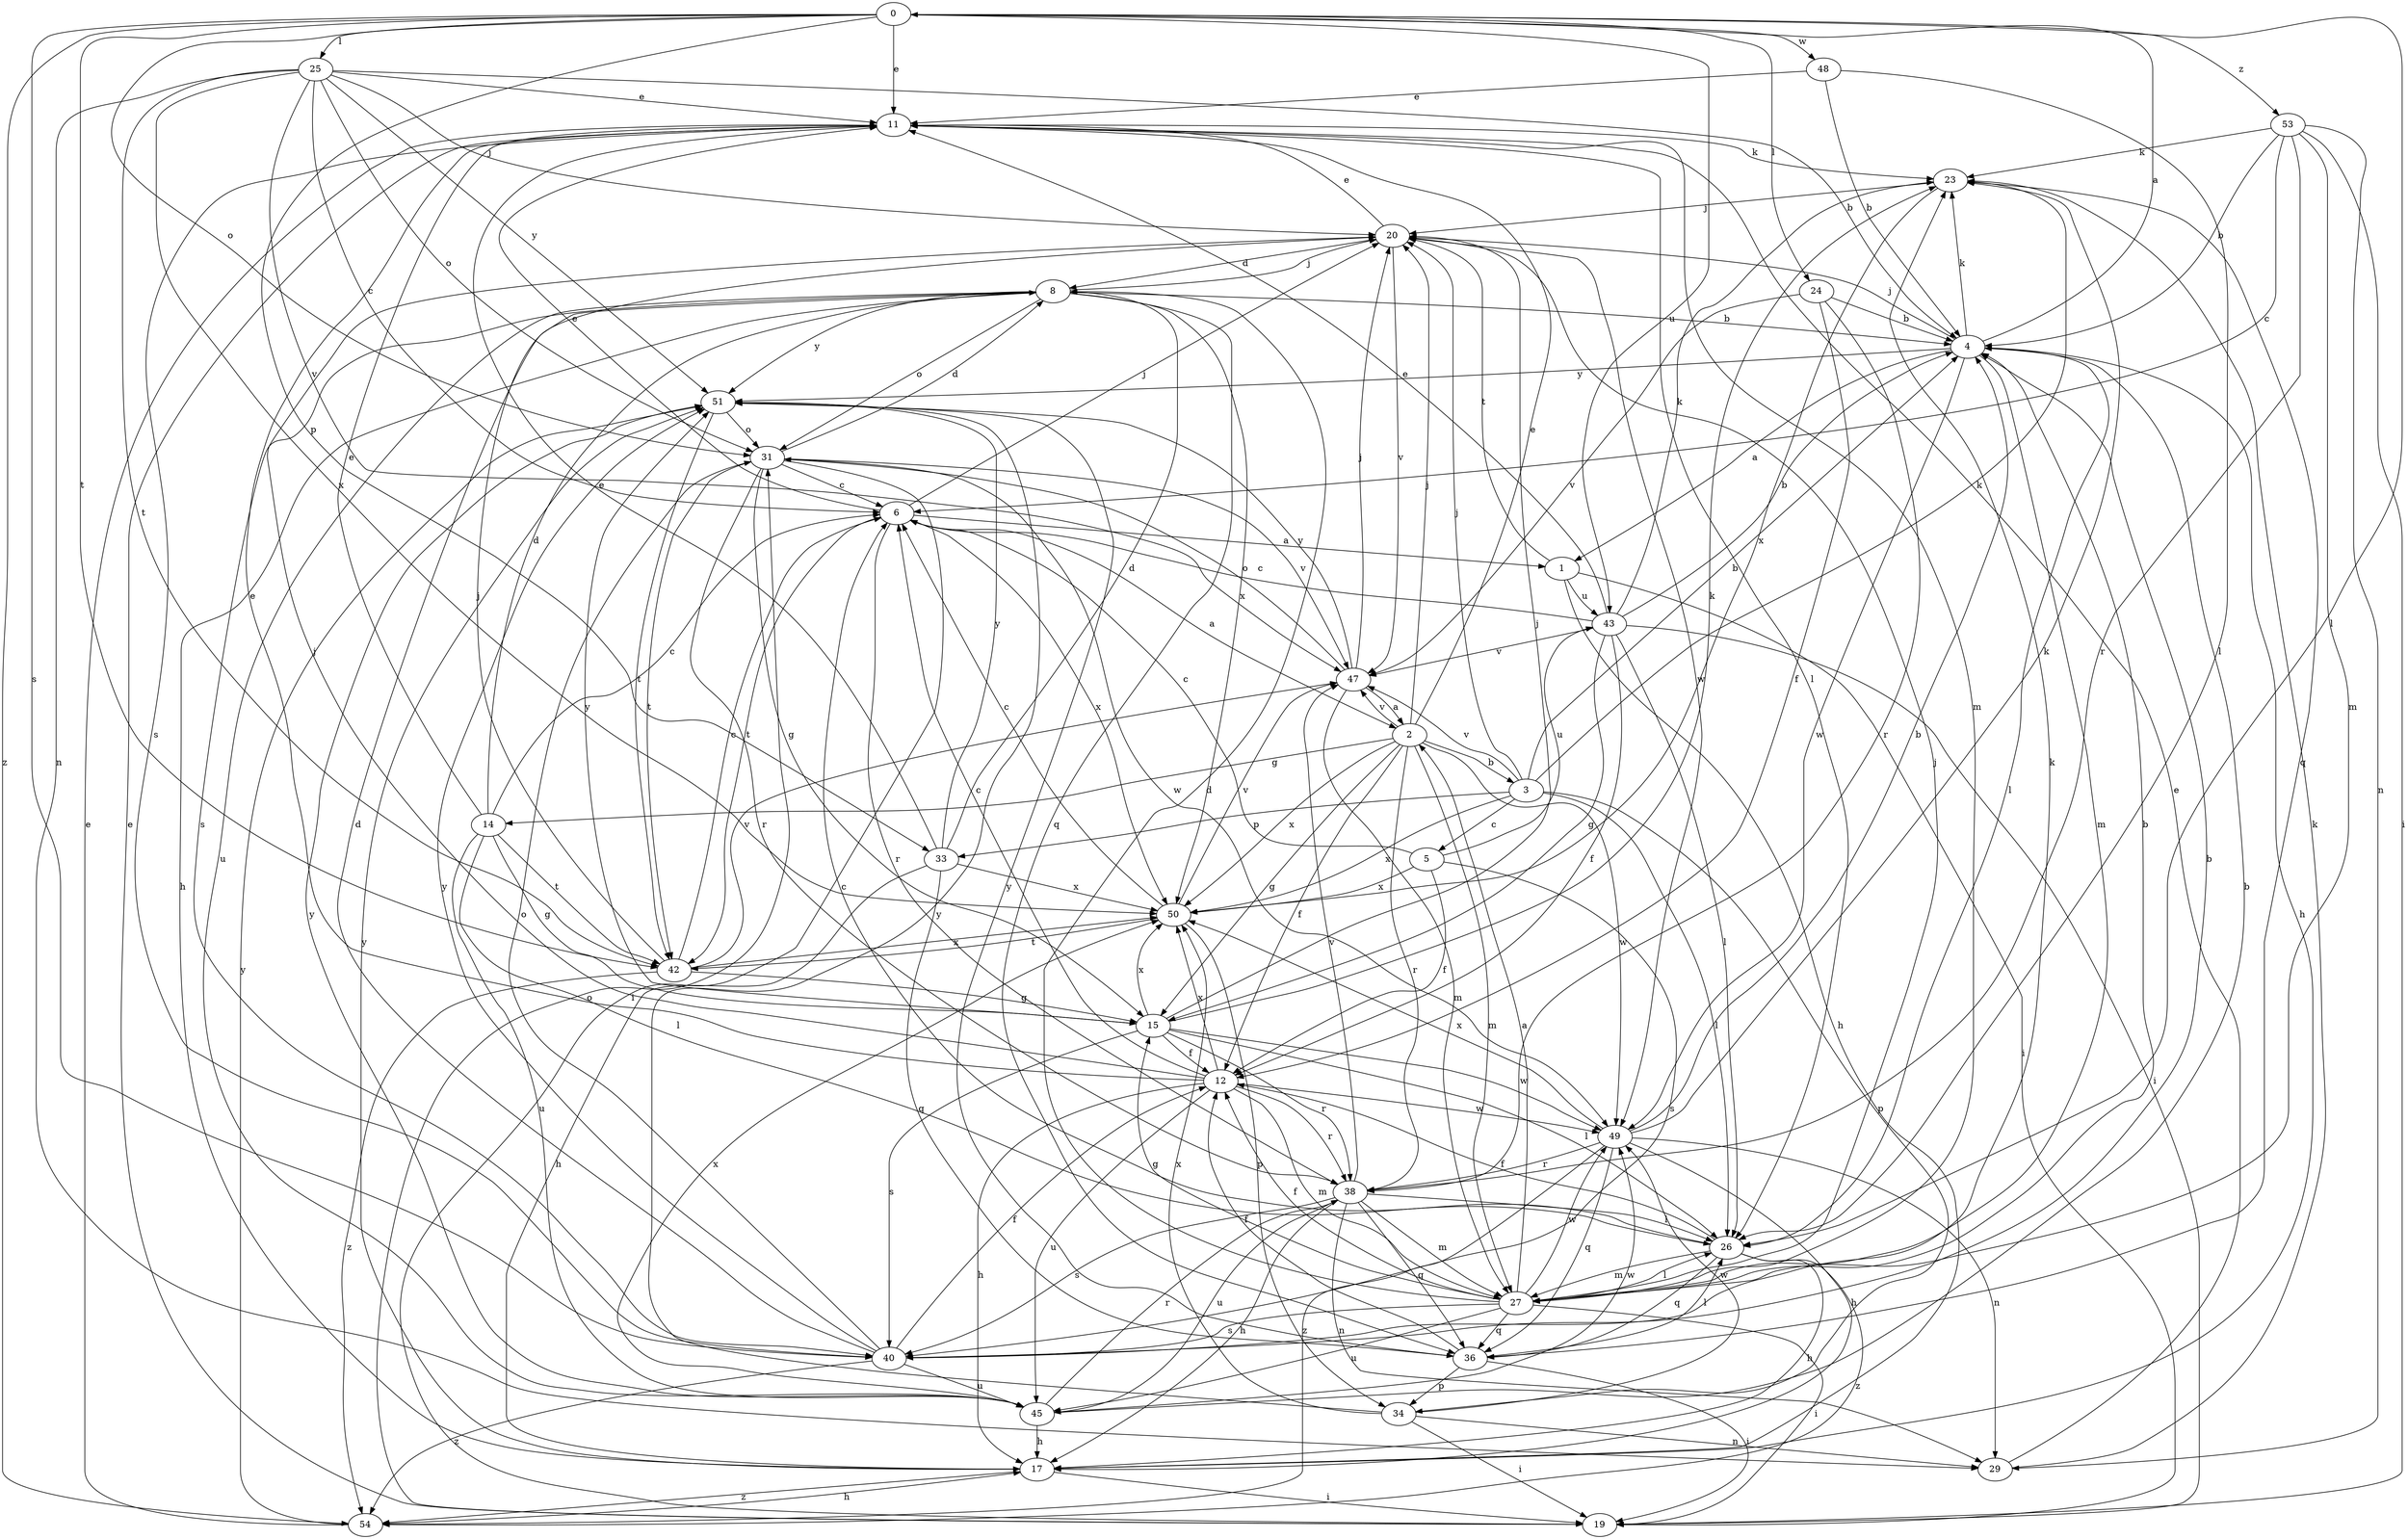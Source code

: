 strict digraph  {
0;
1;
2;
3;
4;
5;
6;
8;
11;
12;
14;
15;
17;
19;
20;
23;
24;
25;
26;
27;
29;
31;
33;
34;
36;
38;
40;
42;
43;
45;
47;
48;
49;
50;
51;
53;
54;
0 -> 11  [label=e];
0 -> 24  [label=l];
0 -> 25  [label=l];
0 -> 26  [label=l];
0 -> 31  [label=o];
0 -> 33  [label=p];
0 -> 40  [label=s];
0 -> 42  [label=t];
0 -> 43  [label=u];
0 -> 48  [label=w];
0 -> 53  [label=z];
0 -> 54  [label=z];
1 -> 17  [label=h];
1 -> 19  [label=i];
1 -> 43  [label=u];
1 -> 20  [label=t];
2 -> 3  [label=b];
2 -> 11  [label=e];
2 -> 12  [label=f];
2 -> 14  [label=g];
2 -> 15  [label=g];
2 -> 20  [label=j];
2 -> 27  [label=m];
2 -> 38  [label=r];
2 -> 47  [label=v];
2 -> 49  [label=w];
2 -> 50  [label=x];
3 -> 4  [label=b];
3 -> 5  [label=c];
3 -> 20  [label=j];
3 -> 23  [label=k];
3 -> 26  [label=l];
3 -> 33  [label=p];
3 -> 34  [label=p];
3 -> 47  [label=v];
3 -> 50  [label=x];
4 -> 0  [label=a];
4 -> 1  [label=a];
4 -> 17  [label=h];
4 -> 20  [label=j];
4 -> 23  [label=k];
4 -> 26  [label=l];
4 -> 27  [label=m];
4 -> 49  [label=w];
4 -> 51  [label=y];
5 -> 6  [label=c];
5 -> 12  [label=f];
5 -> 40  [label=s];
5 -> 43  [label=u];
5 -> 50  [label=x];
6 -> 1  [label=a];
6 -> 2  [label=a];
6 -> 11  [label=e];
6 -> 20  [label=j];
6 -> 38  [label=r];
6 -> 42  [label=t];
6 -> 50  [label=x];
8 -> 4  [label=b];
8 -> 17  [label=h];
8 -> 20  [label=j];
8 -> 31  [label=o];
8 -> 36  [label=q];
8 -> 40  [label=s];
8 -> 45  [label=u];
8 -> 50  [label=x];
8 -> 51  [label=y];
11 -> 23  [label=k];
11 -> 26  [label=l];
11 -> 27  [label=m];
11 -> 40  [label=s];
12 -> 6  [label=c];
12 -> 11  [label=e];
12 -> 17  [label=h];
12 -> 20  [label=j];
12 -> 27  [label=m];
12 -> 38  [label=r];
12 -> 45  [label=u];
12 -> 49  [label=w];
12 -> 50  [label=x];
14 -> 6  [label=c];
14 -> 8  [label=d];
14 -> 11  [label=e];
14 -> 15  [label=g];
14 -> 26  [label=l];
14 -> 42  [label=t];
14 -> 45  [label=u];
15 -> 12  [label=f];
15 -> 20  [label=j];
15 -> 23  [label=k];
15 -> 26  [label=l];
15 -> 38  [label=r];
15 -> 40  [label=s];
15 -> 49  [label=w];
15 -> 50  [label=x];
15 -> 51  [label=y];
17 -> 19  [label=i];
17 -> 51  [label=y];
17 -> 54  [label=z];
19 -> 11  [label=e];
19 -> 31  [label=o];
20 -> 8  [label=d];
20 -> 11  [label=e];
20 -> 47  [label=v];
20 -> 49  [label=w];
23 -> 20  [label=j];
23 -> 36  [label=q];
23 -> 50  [label=x];
24 -> 4  [label=b];
24 -> 12  [label=f];
24 -> 38  [label=r];
24 -> 47  [label=v];
25 -> 4  [label=b];
25 -> 6  [label=c];
25 -> 11  [label=e];
25 -> 20  [label=j];
25 -> 29  [label=n];
25 -> 31  [label=o];
25 -> 42  [label=t];
25 -> 47  [label=v];
25 -> 50  [label=x];
25 -> 51  [label=y];
26 -> 6  [label=c];
26 -> 12  [label=f];
26 -> 17  [label=h];
26 -> 27  [label=m];
26 -> 36  [label=q];
26 -> 54  [label=z];
27 -> 2  [label=a];
27 -> 4  [label=b];
27 -> 8  [label=d];
27 -> 12  [label=f];
27 -> 15  [label=g];
27 -> 19  [label=i];
27 -> 20  [label=j];
27 -> 26  [label=l];
27 -> 36  [label=q];
27 -> 40  [label=s];
27 -> 45  [label=u];
27 -> 49  [label=w];
29 -> 11  [label=e];
29 -> 23  [label=k];
31 -> 6  [label=c];
31 -> 8  [label=d];
31 -> 15  [label=g];
31 -> 19  [label=i];
31 -> 38  [label=r];
31 -> 42  [label=t];
31 -> 47  [label=v];
31 -> 49  [label=w];
33 -> 8  [label=d];
33 -> 11  [label=e];
33 -> 17  [label=h];
33 -> 36  [label=q];
33 -> 50  [label=x];
33 -> 51  [label=y];
34 -> 19  [label=i];
34 -> 29  [label=n];
34 -> 49  [label=w];
34 -> 50  [label=x];
34 -> 51  [label=y];
36 -> 12  [label=f];
36 -> 19  [label=i];
36 -> 26  [label=l];
36 -> 34  [label=p];
36 -> 51  [label=y];
38 -> 17  [label=h];
38 -> 26  [label=l];
38 -> 27  [label=m];
38 -> 29  [label=n];
38 -> 36  [label=q];
38 -> 40  [label=s];
38 -> 45  [label=u];
38 -> 47  [label=v];
40 -> 4  [label=b];
40 -> 8  [label=d];
40 -> 12  [label=f];
40 -> 23  [label=k];
40 -> 31  [label=o];
40 -> 45  [label=u];
40 -> 51  [label=y];
40 -> 54  [label=z];
42 -> 6  [label=c];
42 -> 15  [label=g];
42 -> 20  [label=j];
42 -> 47  [label=v];
42 -> 50  [label=x];
42 -> 54  [label=z];
43 -> 4  [label=b];
43 -> 6  [label=c];
43 -> 11  [label=e];
43 -> 12  [label=f];
43 -> 15  [label=g];
43 -> 19  [label=i];
43 -> 23  [label=k];
43 -> 26  [label=l];
43 -> 47  [label=v];
45 -> 4  [label=b];
45 -> 17  [label=h];
45 -> 38  [label=r];
45 -> 49  [label=w];
45 -> 50  [label=x];
45 -> 51  [label=y];
47 -> 2  [label=a];
47 -> 20  [label=j];
47 -> 27  [label=m];
47 -> 31  [label=o];
47 -> 51  [label=y];
48 -> 4  [label=b];
48 -> 11  [label=e];
48 -> 26  [label=l];
49 -> 4  [label=b];
49 -> 17  [label=h];
49 -> 23  [label=k];
49 -> 29  [label=n];
49 -> 36  [label=q];
49 -> 38  [label=r];
49 -> 50  [label=x];
49 -> 54  [label=z];
50 -> 6  [label=c];
50 -> 34  [label=p];
50 -> 42  [label=t];
50 -> 47  [label=v];
51 -> 31  [label=o];
51 -> 42  [label=t];
53 -> 4  [label=b];
53 -> 6  [label=c];
53 -> 19  [label=i];
53 -> 23  [label=k];
53 -> 27  [label=m];
53 -> 29  [label=n];
53 -> 38  [label=r];
54 -> 11  [label=e];
54 -> 17  [label=h];
54 -> 51  [label=y];
}
